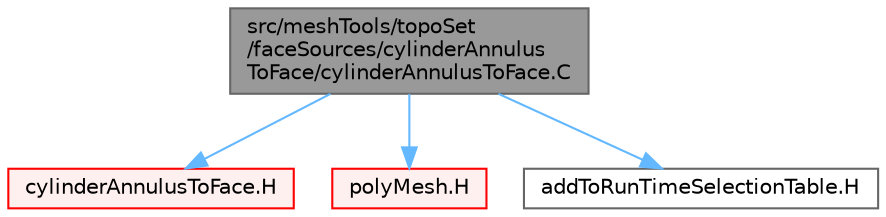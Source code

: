 digraph "src/meshTools/topoSet/faceSources/cylinderAnnulusToFace/cylinderAnnulusToFace.C"
{
 // LATEX_PDF_SIZE
  bgcolor="transparent";
  edge [fontname=Helvetica,fontsize=10,labelfontname=Helvetica,labelfontsize=10];
  node [fontname=Helvetica,fontsize=10,shape=box,height=0.2,width=0.4];
  Node1 [id="Node000001",label="src/meshTools/topoSet\l/faceSources/cylinderAnnulus\lToFace/cylinderAnnulusToFace.C",height=0.2,width=0.4,color="gray40", fillcolor="grey60", style="filled", fontcolor="black",tooltip=" "];
  Node1 -> Node2 [id="edge1_Node000001_Node000002",color="steelblue1",style="solid",tooltip=" "];
  Node2 [id="Node000002",label="cylinderAnnulusToFace.H",height=0.2,width=0.4,color="red", fillcolor="#FFF0F0", style="filled",URL="$cylinderAnnulusToFace_8H.html",tooltip=" "];
  Node1 -> Node217 [id="edge2_Node000001_Node000217",color="steelblue1",style="solid",tooltip=" "];
  Node217 [id="Node000217",label="polyMesh.H",height=0.2,width=0.4,color="red", fillcolor="#FFF0F0", style="filled",URL="$polyMesh_8H.html",tooltip=" "];
  Node1 -> Node283 [id="edge3_Node000001_Node000283",color="steelblue1",style="solid",tooltip=" "];
  Node283 [id="Node000283",label="addToRunTimeSelectionTable.H",height=0.2,width=0.4,color="grey40", fillcolor="white", style="filled",URL="$addToRunTimeSelectionTable_8H.html",tooltip="Macros for easy insertion into run-time selection tables."];
}
